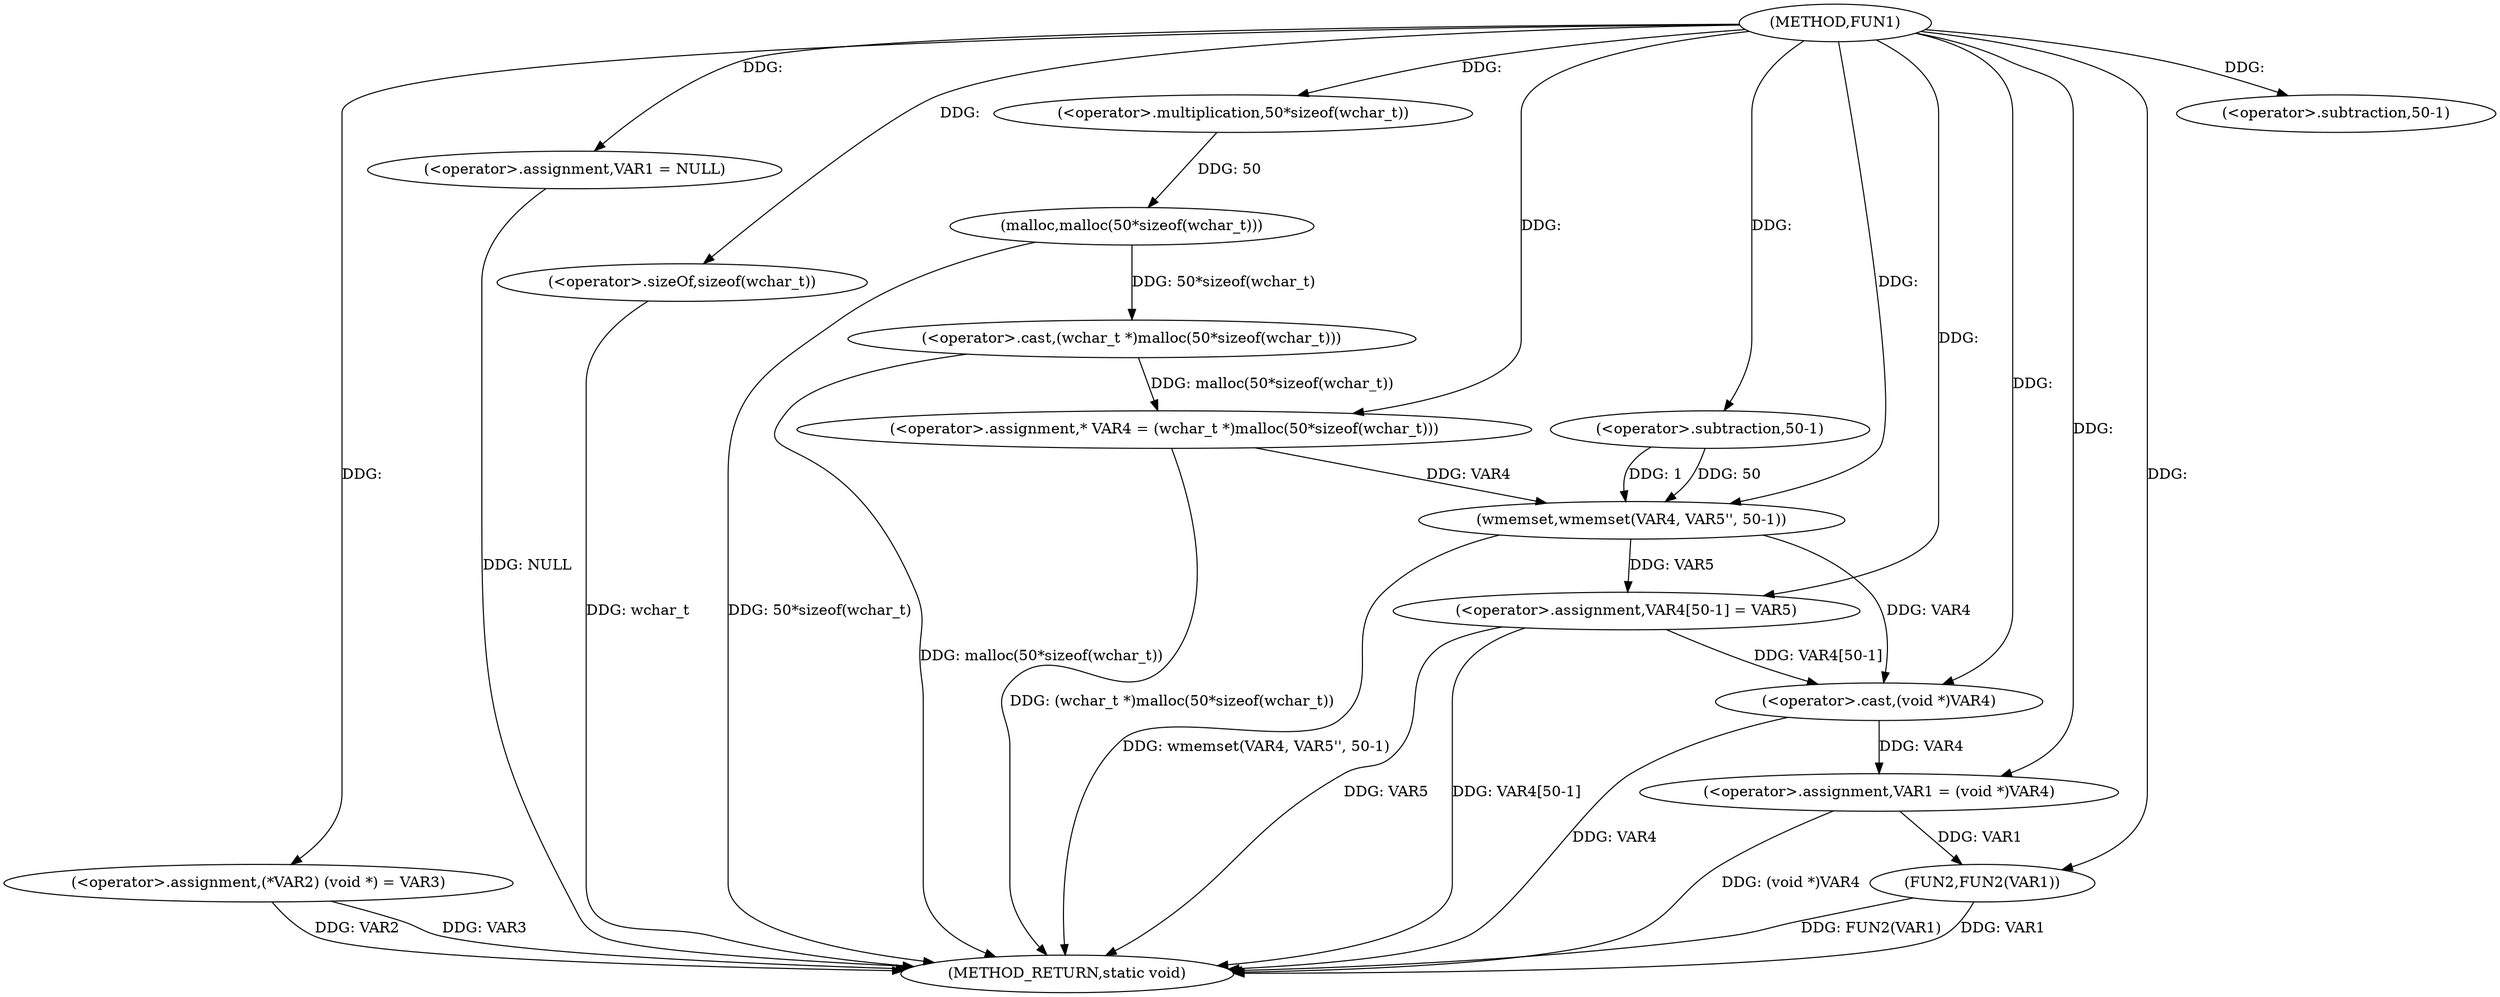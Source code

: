 digraph FUN1 {  
"1000100" [label = "(METHOD,FUN1)" ]
"1000141" [label = "(METHOD_RETURN,static void)" ]
"1000104" [label = "(<operator>.assignment,(*VAR2) (void *) = VAR3)" ]
"1000107" [label = "(<operator>.assignment,VAR1 = NULL)" ]
"1000112" [label = "(<operator>.assignment,* VAR4 = (wchar_t *)malloc(50*sizeof(wchar_t)))" ]
"1000114" [label = "(<operator>.cast,(wchar_t *)malloc(50*sizeof(wchar_t)))" ]
"1000116" [label = "(malloc,malloc(50*sizeof(wchar_t)))" ]
"1000117" [label = "(<operator>.multiplication,50*sizeof(wchar_t))" ]
"1000119" [label = "(<operator>.sizeOf,sizeof(wchar_t))" ]
"1000121" [label = "(wmemset,wmemset(VAR4, VAR5'', 50-1))" ]
"1000124" [label = "(<operator>.subtraction,50-1)" ]
"1000127" [label = "(<operator>.assignment,VAR4[50-1] = VAR5)" ]
"1000130" [label = "(<operator>.subtraction,50-1)" ]
"1000134" [label = "(<operator>.assignment,VAR1 = (void *)VAR4)" ]
"1000136" [label = "(<operator>.cast,(void *)VAR4)" ]
"1000139" [label = "(FUN2,FUN2(VAR1))" ]
  "1000116" -> "1000141"  [ label = "DDG: 50*sizeof(wchar_t)"] 
  "1000104" -> "1000141"  [ label = "DDG: VAR2"] 
  "1000112" -> "1000141"  [ label = "DDG: (wchar_t *)malloc(50*sizeof(wchar_t))"] 
  "1000139" -> "1000141"  [ label = "DDG: FUN2(VAR1)"] 
  "1000139" -> "1000141"  [ label = "DDG: VAR1"] 
  "1000121" -> "1000141"  [ label = "DDG: wmemset(VAR4, VAR5'', 50-1)"] 
  "1000119" -> "1000141"  [ label = "DDG: wchar_t"] 
  "1000134" -> "1000141"  [ label = "DDG: (void *)VAR4"] 
  "1000114" -> "1000141"  [ label = "DDG: malloc(50*sizeof(wchar_t))"] 
  "1000127" -> "1000141"  [ label = "DDG: VAR5"] 
  "1000127" -> "1000141"  [ label = "DDG: VAR4[50-1]"] 
  "1000136" -> "1000141"  [ label = "DDG: VAR4"] 
  "1000104" -> "1000141"  [ label = "DDG: VAR3"] 
  "1000107" -> "1000141"  [ label = "DDG: NULL"] 
  "1000100" -> "1000104"  [ label = "DDG: "] 
  "1000100" -> "1000107"  [ label = "DDG: "] 
  "1000114" -> "1000112"  [ label = "DDG: malloc(50*sizeof(wchar_t))"] 
  "1000100" -> "1000112"  [ label = "DDG: "] 
  "1000116" -> "1000114"  [ label = "DDG: 50*sizeof(wchar_t)"] 
  "1000117" -> "1000116"  [ label = "DDG: 50"] 
  "1000100" -> "1000117"  [ label = "DDG: "] 
  "1000100" -> "1000119"  [ label = "DDG: "] 
  "1000112" -> "1000121"  [ label = "DDG: VAR4"] 
  "1000100" -> "1000121"  [ label = "DDG: "] 
  "1000124" -> "1000121"  [ label = "DDG: 50"] 
  "1000124" -> "1000121"  [ label = "DDG: 1"] 
  "1000100" -> "1000124"  [ label = "DDG: "] 
  "1000121" -> "1000127"  [ label = "DDG: VAR5"] 
  "1000100" -> "1000127"  [ label = "DDG: "] 
  "1000100" -> "1000130"  [ label = "DDG: "] 
  "1000136" -> "1000134"  [ label = "DDG: VAR4"] 
  "1000100" -> "1000134"  [ label = "DDG: "] 
  "1000121" -> "1000136"  [ label = "DDG: VAR4"] 
  "1000127" -> "1000136"  [ label = "DDG: VAR4[50-1]"] 
  "1000100" -> "1000136"  [ label = "DDG: "] 
  "1000134" -> "1000139"  [ label = "DDG: VAR1"] 
  "1000100" -> "1000139"  [ label = "DDG: "] 
}

